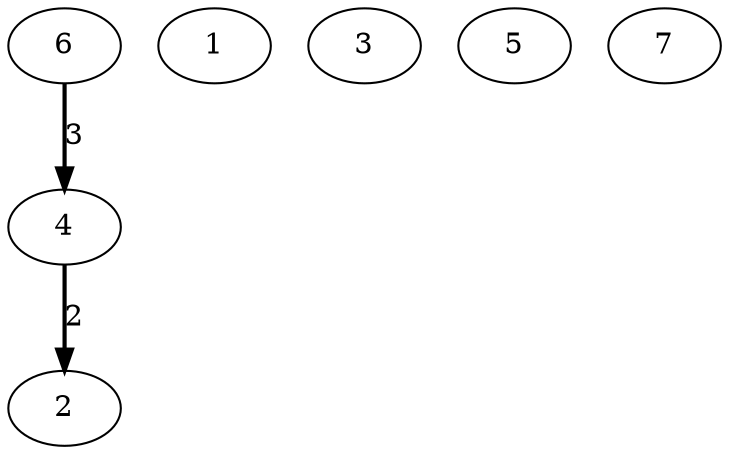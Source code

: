 digraph G {
6 -> 4 [style=bold, label=3];
4 -> 2 [style=bold, label=2];
1; 
2; 
3; 
4; 
5; 
6; 
7; 
}
